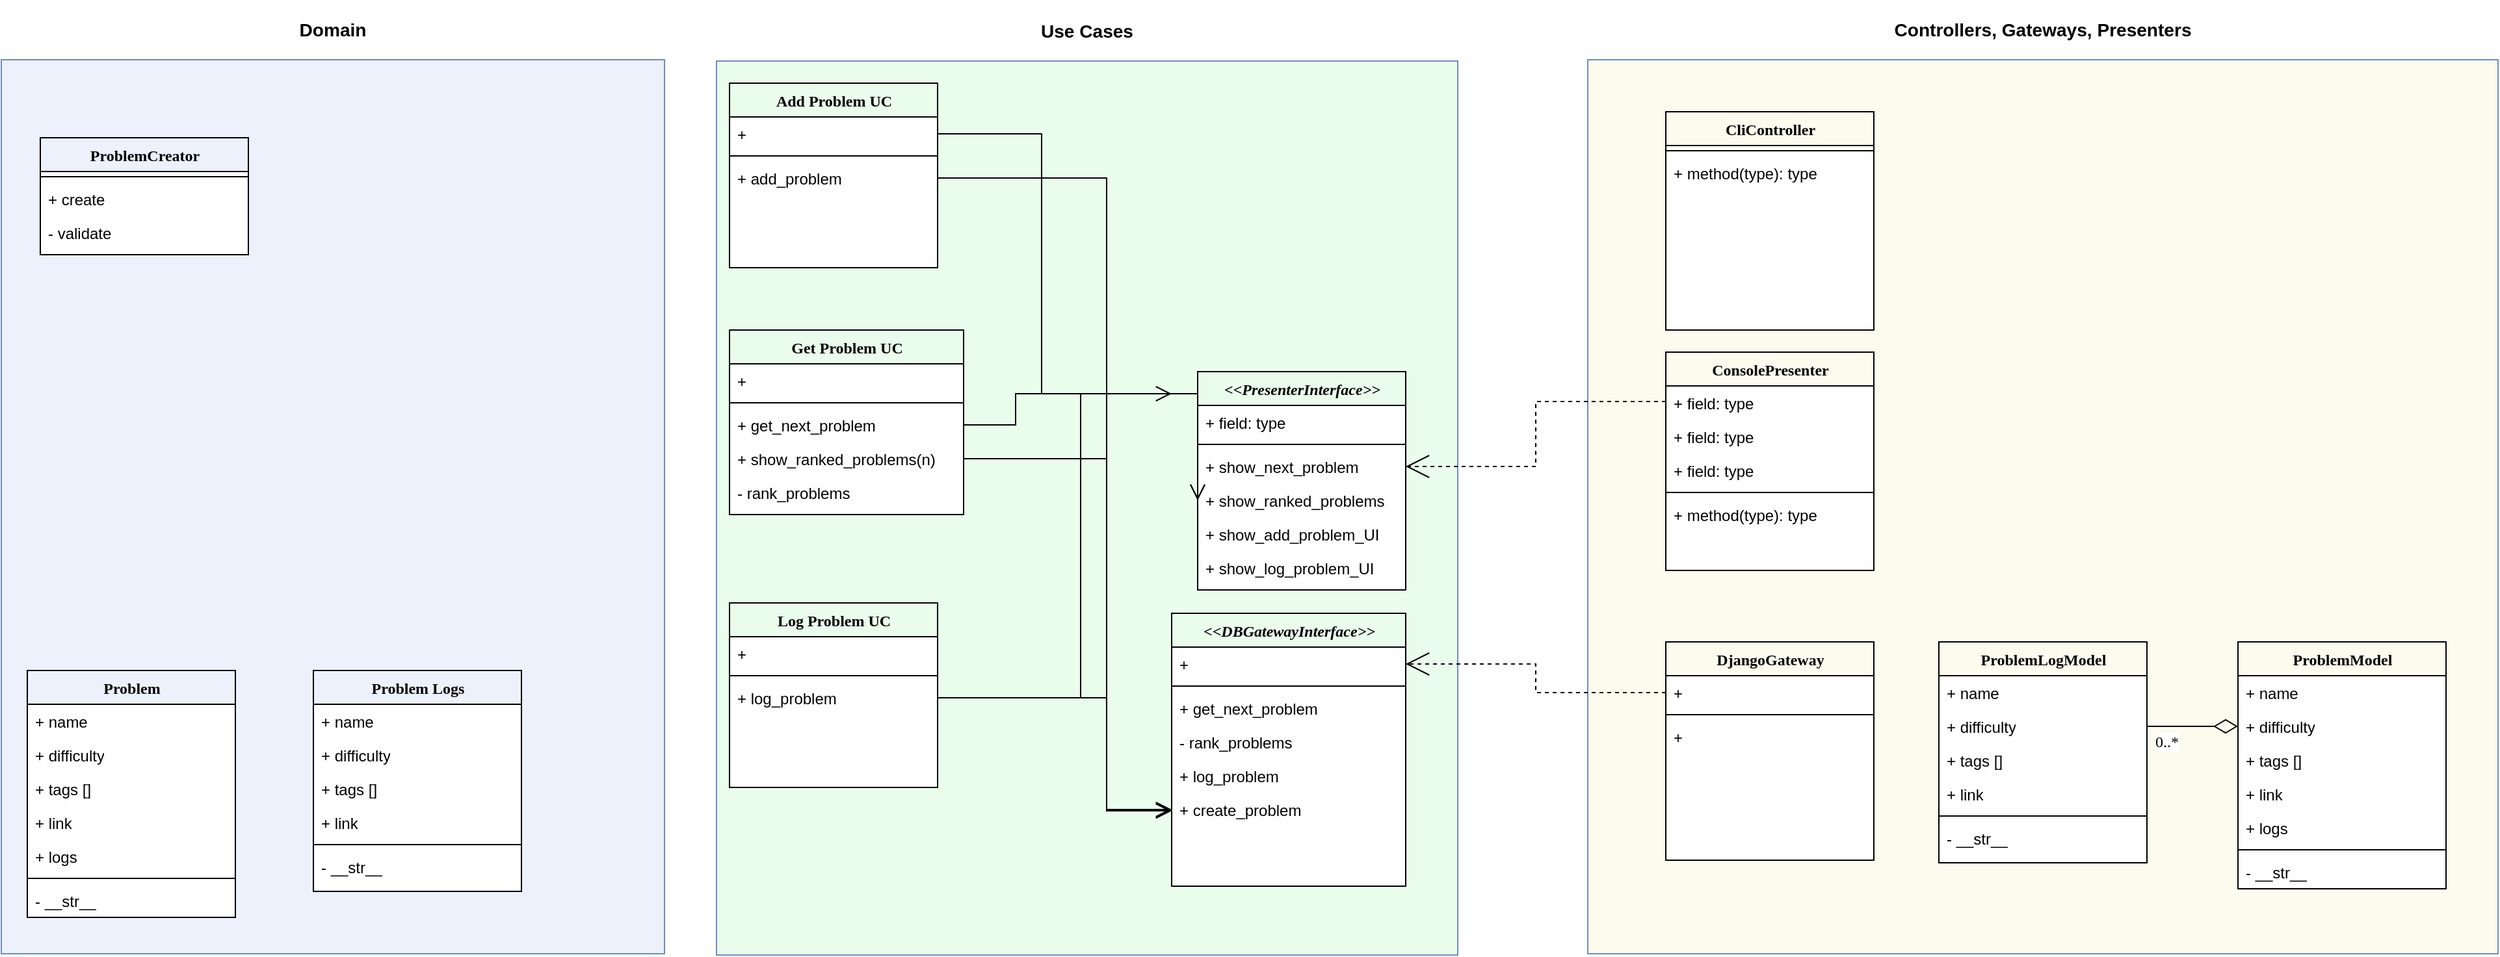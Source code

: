 <mxfile version="14.1.8" type="device"><diagram name="Page-1" id="6133507b-19e7-1e82-6fc7-422aa6c4b21f"><mxGraphModel dx="3162" dy="1176" grid="1" gridSize="10" guides="1" tooltips="1" connect="1" arrows="1" fold="1" page="1" pageScale="1" pageWidth="1100" pageHeight="850" background="#ffffff" math="0" shadow="0"><root><mxCell id="0"/><mxCell id="1" parent="0"/><mxCell id="aO1fJC1LXlytpb3senn0-112" value="&lt;h3&gt;Use Cases&lt;/h3&gt;" style="rounded=0;whiteSpace=wrap;html=1;strokeColor=#6c8ebf;align=center;labelPosition=center;verticalLabelPosition=top;verticalAlign=bottom;spacing=0;fillColor=#EAFCEC;" parent="1" vertex="1"><mxGeometry x="390" y="81" width="570" height="688" as="geometry"/></mxCell><mxCell id="aO1fJC1LXlytpb3senn0-108" value="&lt;h3&gt;Domain&lt;/h3&gt;" style="rounded=0;whiteSpace=wrap;html=1;strokeColor=#6c8ebf;fillColor=#EDF1FC;align=center;labelPosition=center;verticalLabelPosition=top;verticalAlign=bottom;spacing=0;" parent="1" vertex="1"><mxGeometry x="-160" y="80" width="510" height="688" as="geometry"/></mxCell><mxCell id="aO1fJC1LXlytpb3senn0-107" value="&lt;h3&gt;Controllers, Gateways, Presenters&lt;/h3&gt;" style="rounded=0;whiteSpace=wrap;html=1;strokeColor=#6c8ebf;align=center;labelPosition=center;verticalLabelPosition=top;verticalAlign=bottom;spacing=0;fillColor=#FCFBED;" parent="1" vertex="1"><mxGeometry x="1060" y="80" width="700" height="688" as="geometry"/></mxCell><mxCell id="aO1fJC1LXlytpb3senn0-5" value="Add Problem UC" style="swimlane;html=1;fontStyle=1;align=center;verticalAlign=top;childLayout=stackLayout;horizontal=1;startSize=26;horizontalStack=0;resizeParent=1;resizeLast=0;collapsible=1;marginBottom=0;swimlaneFillColor=#ffffff;rounded=0;shadow=0;comic=0;labelBackgroundColor=none;strokeWidth=1;fillColor=none;fontFamily=Verdana;fontSize=12" parent="1" vertex="1"><mxGeometry x="400" y="98" width="160" height="142" as="geometry"/></mxCell><mxCell id="aO1fJC1LXlytpb3senn0-7" value="+" style="text;html=1;strokeColor=none;fillColor=none;align=left;verticalAlign=top;spacingLeft=4;spacingRight=4;whiteSpace=wrap;overflow=hidden;rotatable=0;points=[[0,0.5],[1,0.5]];portConstraint=eastwest;" parent="aO1fJC1LXlytpb3senn0-5" vertex="1"><mxGeometry y="26" width="160" height="26" as="geometry"/></mxCell><mxCell id="aO1fJC1LXlytpb3senn0-8" value="" style="line;html=1;strokeWidth=1;fillColor=none;align=left;verticalAlign=middle;spacingTop=-1;spacingLeft=3;spacingRight=3;rotatable=0;labelPosition=right;points=[];portConstraint=eastwest;" parent="aO1fJC1LXlytpb3senn0-5" vertex="1"><mxGeometry y="52" width="160" height="8" as="geometry"/></mxCell><mxCell id="aO1fJC1LXlytpb3senn0-9" value="+ add_problem" style="text;html=1;strokeColor=none;fillColor=none;align=left;verticalAlign=top;spacingLeft=4;spacingRight=4;whiteSpace=wrap;overflow=hidden;rotatable=0;points=[[0,0.5],[1,0.5]];portConstraint=eastwest;" parent="aO1fJC1LXlytpb3senn0-5" vertex="1"><mxGeometry y="60" width="160" height="26" as="geometry"/></mxCell><mxCell id="aO1fJC1LXlytpb3senn0-11" value="Problem" style="swimlane;html=1;fontStyle=1;align=center;verticalAlign=top;childLayout=stackLayout;horizontal=1;startSize=26;horizontalStack=0;resizeParent=1;resizeLast=0;collapsible=1;marginBottom=0;swimlaneFillColor=#ffffff;rounded=0;shadow=0;comic=0;labelBackgroundColor=none;strokeWidth=1;fillColor=none;fontFamily=Verdana;fontSize=12" parent="1" vertex="1"><mxGeometry x="-140" y="550" width="160" height="190" as="geometry"/></mxCell><mxCell id="aO1fJC1LXlytpb3senn0-12" value="+ name" style="text;html=1;strokeColor=none;fillColor=none;align=left;verticalAlign=top;spacingLeft=4;spacingRight=4;whiteSpace=wrap;overflow=hidden;rotatable=0;points=[[0,0.5],[1,0.5]];portConstraint=eastwest;" parent="aO1fJC1LXlytpb3senn0-11" vertex="1"><mxGeometry y="26" width="160" height="26" as="geometry"/></mxCell><mxCell id="aO1fJC1LXlytpb3senn0-18" value="+ difficulty" style="text;html=1;strokeColor=none;fillColor=none;align=left;verticalAlign=top;spacingLeft=4;spacingRight=4;whiteSpace=wrap;overflow=hidden;rotatable=0;points=[[0,0.5],[1,0.5]];portConstraint=eastwest;" parent="aO1fJC1LXlytpb3senn0-11" vertex="1"><mxGeometry y="52" width="160" height="26" as="geometry"/></mxCell><mxCell id="aO1fJC1LXlytpb3senn0-17" value="+ tags []" style="text;html=1;strokeColor=none;fillColor=none;align=left;verticalAlign=top;spacingLeft=4;spacingRight=4;whiteSpace=wrap;overflow=hidden;rotatable=0;points=[[0,0.5],[1,0.5]];portConstraint=eastwest;" parent="aO1fJC1LXlytpb3senn0-11" vertex="1"><mxGeometry y="78" width="160" height="26" as="geometry"/></mxCell><mxCell id="aO1fJC1LXlytpb3senn0-13" value="+ link" style="text;html=1;strokeColor=none;fillColor=none;align=left;verticalAlign=top;spacingLeft=4;spacingRight=4;whiteSpace=wrap;overflow=hidden;rotatable=0;points=[[0,0.5],[1,0.5]];portConstraint=eastwest;" parent="aO1fJC1LXlytpb3senn0-11" vertex="1"><mxGeometry y="104" width="160" height="26" as="geometry"/></mxCell><mxCell id="aO1fJC1LXlytpb3senn0-26" value="+ logs" style="text;html=1;strokeColor=none;fillColor=none;align=left;verticalAlign=top;spacingLeft=4;spacingRight=4;whiteSpace=wrap;overflow=hidden;rotatable=0;points=[[0,0.5],[1,0.5]];portConstraint=eastwest;" parent="aO1fJC1LXlytpb3senn0-11" vertex="1"><mxGeometry y="130" width="160" height="26" as="geometry"/></mxCell><mxCell id="aO1fJC1LXlytpb3senn0-14" value="" style="line;html=1;strokeWidth=1;fillColor=none;align=left;verticalAlign=middle;spacingTop=-1;spacingLeft=3;spacingRight=3;rotatable=0;labelPosition=right;points=[];portConstraint=eastwest;" parent="aO1fJC1LXlytpb3senn0-11" vertex="1"><mxGeometry y="156" width="160" height="8" as="geometry"/></mxCell><mxCell id="aO1fJC1LXlytpb3senn0-15" value="- __str__" style="text;html=1;strokeColor=none;fillColor=none;align=left;verticalAlign=top;spacingLeft=4;spacingRight=4;whiteSpace=wrap;overflow=hidden;rotatable=0;points=[[0,0.5],[1,0.5]];portConstraint=eastwest;" parent="aO1fJC1LXlytpb3senn0-11" vertex="1"><mxGeometry y="164" width="160" height="26" as="geometry"/></mxCell><mxCell id="aO1fJC1LXlytpb3senn0-19" value="Problem Logs" style="swimlane;html=1;fontStyle=1;align=center;verticalAlign=top;childLayout=stackLayout;horizontal=1;startSize=26;horizontalStack=0;resizeParent=1;resizeLast=0;collapsible=1;marginBottom=0;swimlaneFillColor=#ffffff;rounded=0;shadow=0;comic=0;labelBackgroundColor=none;strokeWidth=1;fillColor=none;fontFamily=Verdana;fontSize=12" parent="1" vertex="1"><mxGeometry x="80" y="550" width="160" height="170" as="geometry"/></mxCell><mxCell id="aO1fJC1LXlytpb3senn0-20" value="+ name" style="text;html=1;strokeColor=none;fillColor=none;align=left;verticalAlign=top;spacingLeft=4;spacingRight=4;whiteSpace=wrap;overflow=hidden;rotatable=0;points=[[0,0.5],[1,0.5]];portConstraint=eastwest;" parent="aO1fJC1LXlytpb3senn0-19" vertex="1"><mxGeometry y="26" width="160" height="26" as="geometry"/></mxCell><mxCell id="aO1fJC1LXlytpb3senn0-21" value="+ difficulty" style="text;html=1;strokeColor=none;fillColor=none;align=left;verticalAlign=top;spacingLeft=4;spacingRight=4;whiteSpace=wrap;overflow=hidden;rotatable=0;points=[[0,0.5],[1,0.5]];portConstraint=eastwest;" parent="aO1fJC1LXlytpb3senn0-19" vertex="1"><mxGeometry y="52" width="160" height="26" as="geometry"/></mxCell><mxCell id="aO1fJC1LXlytpb3senn0-22" value="+ tags []" style="text;html=1;strokeColor=none;fillColor=none;align=left;verticalAlign=top;spacingLeft=4;spacingRight=4;whiteSpace=wrap;overflow=hidden;rotatable=0;points=[[0,0.5],[1,0.5]];portConstraint=eastwest;" parent="aO1fJC1LXlytpb3senn0-19" vertex="1"><mxGeometry y="78" width="160" height="26" as="geometry"/></mxCell><mxCell id="aO1fJC1LXlytpb3senn0-23" value="+ link" style="text;html=1;strokeColor=none;fillColor=none;align=left;verticalAlign=top;spacingLeft=4;spacingRight=4;whiteSpace=wrap;overflow=hidden;rotatable=0;points=[[0,0.5],[1,0.5]];portConstraint=eastwest;" parent="aO1fJC1LXlytpb3senn0-19" vertex="1"><mxGeometry y="104" width="160" height="26" as="geometry"/></mxCell><mxCell id="aO1fJC1LXlytpb3senn0-24" value="" style="line;html=1;strokeWidth=1;fillColor=none;align=left;verticalAlign=middle;spacingTop=-1;spacingLeft=3;spacingRight=3;rotatable=0;labelPosition=right;points=[];portConstraint=eastwest;" parent="aO1fJC1LXlytpb3senn0-19" vertex="1"><mxGeometry y="130" width="160" height="8" as="geometry"/></mxCell><mxCell id="aO1fJC1LXlytpb3senn0-25" value="- __str__" style="text;html=1;strokeColor=none;fillColor=none;align=left;verticalAlign=top;spacingLeft=4;spacingRight=4;whiteSpace=wrap;overflow=hidden;rotatable=0;points=[[0,0.5],[1,0.5]];portConstraint=eastwest;" parent="aO1fJC1LXlytpb3senn0-19" vertex="1"><mxGeometry y="138" width="160" height="26" as="geometry"/></mxCell><mxCell id="aO1fJC1LXlytpb3senn0-29" value="Log Problem UC" style="swimlane;html=1;fontStyle=1;align=center;verticalAlign=top;childLayout=stackLayout;horizontal=1;startSize=26;horizontalStack=0;resizeParent=1;resizeLast=0;collapsible=1;marginBottom=0;swimlaneFillColor=#ffffff;rounded=0;shadow=0;comic=0;labelBackgroundColor=none;strokeWidth=1;fillColor=none;fontFamily=Verdana;fontSize=12" parent="1" vertex="1"><mxGeometry x="400" y="498" width="160" height="142" as="geometry"/></mxCell><mxCell id="aO1fJC1LXlytpb3senn0-30" value="+" style="text;html=1;strokeColor=none;fillColor=none;align=left;verticalAlign=top;spacingLeft=4;spacingRight=4;whiteSpace=wrap;overflow=hidden;rotatable=0;points=[[0,0.5],[1,0.5]];portConstraint=eastwest;" parent="aO1fJC1LXlytpb3senn0-29" vertex="1"><mxGeometry y="26" width="160" height="26" as="geometry"/></mxCell><mxCell id="aO1fJC1LXlytpb3senn0-32" value="" style="line;html=1;strokeWidth=1;fillColor=none;align=left;verticalAlign=middle;spacingTop=-1;spacingLeft=3;spacingRight=3;rotatable=0;labelPosition=right;points=[];portConstraint=eastwest;" parent="aO1fJC1LXlytpb3senn0-29" vertex="1"><mxGeometry y="52" width="160" height="8" as="geometry"/></mxCell><mxCell id="aO1fJC1LXlytpb3senn0-33" value="+ log_problem" style="text;html=1;strokeColor=none;fillColor=none;align=left;verticalAlign=top;spacingLeft=4;spacingRight=4;whiteSpace=wrap;overflow=hidden;rotatable=0;points=[[0,0.5],[1,0.5]];portConstraint=eastwest;" parent="aO1fJC1LXlytpb3senn0-29" vertex="1"><mxGeometry y="60" width="160" height="26" as="geometry"/></mxCell><mxCell id="aO1fJC1LXlytpb3senn0-35" style="edgeStyle=orthogonalEdgeStyle;rounded=0;html=1;dashed=1;labelBackgroundColor=none;startArrow=none;startFill=0;startSize=8;endArrow=open;endFill=0;endSize=16;fontFamily=Verdana;fontSize=12;entryX=1;entryY=0.5;entryDx=0;entryDy=0;" parent="1" source="aO1fJC1LXlytpb3senn0-36" edge="1" target="aO1fJC1LXlytpb3senn0-64"><mxGeometry relative="1" as="geometry"><Array as="points"><mxPoint x="1020" y="343"/><mxPoint x="1020" y="393"/></Array><mxPoint x="900" y="303" as="targetPoint"/></mxGeometry></mxCell><mxCell id="aO1fJC1LXlytpb3senn0-36" value="ConsolePresenter" style="swimlane;html=1;fontStyle=1;align=center;verticalAlign=top;childLayout=stackLayout;horizontal=1;startSize=26;horizontalStack=0;resizeParent=1;resizeLast=0;collapsible=1;marginBottom=0;swimlaneFillColor=#ffffff;rounded=0;shadow=0;comic=0;labelBackgroundColor=none;strokeWidth=1;fillColor=none;fontFamily=Verdana;fontSize=12" parent="1" vertex="1"><mxGeometry x="1120" y="305" width="160" height="168" as="geometry"/></mxCell><mxCell id="aO1fJC1LXlytpb3senn0-37" value="+ field: type" style="text;html=1;strokeColor=none;fillColor=none;align=left;verticalAlign=top;spacingLeft=4;spacingRight=4;whiteSpace=wrap;overflow=hidden;rotatable=0;points=[[0,0.5],[1,0.5]];portConstraint=eastwest;" parent="aO1fJC1LXlytpb3senn0-36" vertex="1"><mxGeometry y="26" width="160" height="26" as="geometry"/></mxCell><mxCell id="aO1fJC1LXlytpb3senn0-38" value="+ field: type" style="text;html=1;strokeColor=none;fillColor=none;align=left;verticalAlign=top;spacingLeft=4;spacingRight=4;whiteSpace=wrap;overflow=hidden;rotatable=0;points=[[0,0.5],[1,0.5]];portConstraint=eastwest;" parent="aO1fJC1LXlytpb3senn0-36" vertex="1"><mxGeometry y="52" width="160" height="26" as="geometry"/></mxCell><mxCell id="aO1fJC1LXlytpb3senn0-39" value="+ field: type" style="text;html=1;strokeColor=none;fillColor=none;align=left;verticalAlign=top;spacingLeft=4;spacingRight=4;whiteSpace=wrap;overflow=hidden;rotatable=0;points=[[0,0.5],[1,0.5]];portConstraint=eastwest;" parent="aO1fJC1LXlytpb3senn0-36" vertex="1"><mxGeometry y="78" width="160" height="26" as="geometry"/></mxCell><mxCell id="aO1fJC1LXlytpb3senn0-40" value="" style="line;html=1;strokeWidth=1;fillColor=none;align=left;verticalAlign=middle;spacingTop=-1;spacingLeft=3;spacingRight=3;rotatable=0;labelPosition=right;points=[];portConstraint=eastwest;" parent="aO1fJC1LXlytpb3senn0-36" vertex="1"><mxGeometry y="104" width="160" height="8" as="geometry"/></mxCell><mxCell id="aO1fJC1LXlytpb3senn0-41" value="+ method(type): type" style="text;html=1;strokeColor=none;fillColor=none;align=left;verticalAlign=top;spacingLeft=4;spacingRight=4;whiteSpace=wrap;overflow=hidden;rotatable=0;points=[[0,0.5],[1,0.5]];portConstraint=eastwest;" parent="aO1fJC1LXlytpb3senn0-36" vertex="1"><mxGeometry y="112" width="160" height="26" as="geometry"/></mxCell><mxCell id="aO1fJC1LXlytpb3senn0-52" value="DjangoGateway" style="swimlane;html=1;fontStyle=1;align=center;verticalAlign=top;childLayout=stackLayout;horizontal=1;startSize=26;horizontalStack=0;resizeParent=1;resizeLast=0;collapsible=1;marginBottom=0;swimlaneFillColor=#ffffff;rounded=0;shadow=0;comic=0;labelBackgroundColor=none;strokeWidth=1;fillColor=none;fontFamily=Verdana;fontSize=12" parent="1" vertex="1"><mxGeometry x="1120" y="528" width="160" height="168" as="geometry"/></mxCell><mxCell id="aO1fJC1LXlytpb3senn0-53" value="+" style="text;html=1;strokeColor=none;fillColor=none;align=left;verticalAlign=top;spacingLeft=4;spacingRight=4;whiteSpace=wrap;overflow=hidden;rotatable=0;points=[[0,0.5],[1,0.5]];portConstraint=eastwest;" parent="aO1fJC1LXlytpb3senn0-52" vertex="1"><mxGeometry y="26" width="160" height="26" as="geometry"/></mxCell><mxCell id="aO1fJC1LXlytpb3senn0-56" value="" style="line;html=1;strokeWidth=1;fillColor=none;align=left;verticalAlign=middle;spacingTop=-1;spacingLeft=3;spacingRight=3;rotatable=0;labelPosition=right;points=[];portConstraint=eastwest;" parent="aO1fJC1LXlytpb3senn0-52" vertex="1"><mxGeometry y="52" width="160" height="8" as="geometry"/></mxCell><mxCell id="aO1fJC1LXlytpb3senn0-57" value="+" style="text;html=1;strokeColor=none;fillColor=none;align=left;verticalAlign=top;spacingLeft=4;spacingRight=4;whiteSpace=wrap;overflow=hidden;rotatable=0;points=[[0,0.5],[1,0.5]];portConstraint=eastwest;" parent="aO1fJC1LXlytpb3senn0-52" vertex="1"><mxGeometry y="60" width="160" height="26" as="geometry"/></mxCell><mxCell id="aO1fJC1LXlytpb3senn0-58" style="edgeStyle=orthogonalEdgeStyle;rounded=0;html=1;dashed=1;labelBackgroundColor=none;startArrow=none;startFill=0;startSize=8;endArrow=open;endFill=0;endSize=16;fontFamily=Verdana;fontSize=12;entryX=1;entryY=0.5;entryDx=0;entryDy=0;exitX=0;exitY=0.5;exitDx=0;exitDy=0;" parent="1" source="aO1fJC1LXlytpb3senn0-53" target="aO1fJC1LXlytpb3senn0-66" edge="1"><mxGeometry relative="1" as="geometry"><Array as="points"><mxPoint x="1020" y="567"/><mxPoint x="1020" y="545"/></Array><mxPoint x="1070" y="518" as="sourcePoint"/><mxPoint x="910" y="630" as="targetPoint"/></mxGeometry></mxCell><mxCell id="aO1fJC1LXlytpb3senn0-59" value="&lt;i&gt;&amp;lt;&amp;lt;PresenterInterface&amp;gt;&amp;gt;&lt;/i&gt;" style="swimlane;html=1;fontStyle=1;align=center;verticalAlign=top;childLayout=stackLayout;horizontal=1;startSize=26;horizontalStack=0;resizeParent=1;resizeLast=0;collapsible=1;marginBottom=0;swimlaneFillColor=#ffffff;rounded=0;shadow=0;comic=0;labelBackgroundColor=none;strokeWidth=1;fillColor=none;fontFamily=Verdana;fontSize=12" parent="1" vertex="1"><mxGeometry x="760" y="320" width="160" height="168" as="geometry"/></mxCell><mxCell id="aO1fJC1LXlytpb3senn0-60" value="+ field: type" style="text;html=1;strokeColor=none;fillColor=none;align=left;verticalAlign=top;spacingLeft=4;spacingRight=4;whiteSpace=wrap;overflow=hidden;rotatable=0;points=[[0,0.5],[1,0.5]];portConstraint=eastwest;" parent="aO1fJC1LXlytpb3senn0-59" vertex="1"><mxGeometry y="26" width="160" height="26" as="geometry"/></mxCell><mxCell id="aO1fJC1LXlytpb3senn0-63" value="" style="line;html=1;strokeWidth=1;fillColor=none;align=left;verticalAlign=middle;spacingTop=-1;spacingLeft=3;spacingRight=3;rotatable=0;labelPosition=right;points=[];portConstraint=eastwest;" parent="aO1fJC1LXlytpb3senn0-59" vertex="1"><mxGeometry y="52" width="160" height="8" as="geometry"/></mxCell><mxCell id="aO1fJC1LXlytpb3senn0-64" value="+ show_next_problem" style="text;html=1;strokeColor=none;fillColor=none;align=left;verticalAlign=top;spacingLeft=4;spacingRight=4;whiteSpace=wrap;overflow=hidden;rotatable=0;points=[[0,0.5],[1,0.5]];portConstraint=eastwest;" parent="aO1fJC1LXlytpb3senn0-59" vertex="1"><mxGeometry y="60" width="160" height="26" as="geometry"/></mxCell><mxCell id="aO1fJC1LXlytpb3senn0-95" value="+ show_ranked_problems" style="text;html=1;strokeColor=none;fillColor=none;align=left;verticalAlign=top;spacingLeft=4;spacingRight=4;whiteSpace=wrap;overflow=hidden;rotatable=0;points=[[0,0.5],[1,0.5]];portConstraint=eastwest;" parent="aO1fJC1LXlytpb3senn0-59" vertex="1"><mxGeometry y="86" width="160" height="26" as="geometry"/></mxCell><mxCell id="aO1fJC1LXlytpb3senn0-96" value="+ show_add_problem_UI" style="text;html=1;strokeColor=none;fillColor=none;align=left;verticalAlign=top;spacingLeft=4;spacingRight=4;whiteSpace=wrap;overflow=hidden;rotatable=0;points=[[0,0.5],[1,0.5]];portConstraint=eastwest;" parent="aO1fJC1LXlytpb3senn0-59" vertex="1"><mxGeometry y="112" width="160" height="26" as="geometry"/></mxCell><mxCell id="aO1fJC1LXlytpb3senn0-97" value="+ show_log_problem_UI" style="text;html=1;strokeColor=none;fillColor=none;align=left;verticalAlign=top;spacingLeft=4;spacingRight=4;whiteSpace=wrap;overflow=hidden;rotatable=0;points=[[0,0.5],[1,0.5]];portConstraint=eastwest;" parent="aO1fJC1LXlytpb3senn0-59" vertex="1"><mxGeometry y="138" width="160" height="26" as="geometry"/></mxCell><mxCell id="aO1fJC1LXlytpb3senn0-65" value="&lt;i&gt;&amp;lt;&amp;lt;DBGatewayInterface&amp;gt;&amp;gt;&lt;/i&gt;" style="swimlane;html=1;fontStyle=1;align=center;verticalAlign=top;childLayout=stackLayout;horizontal=1;startSize=26;horizontalStack=0;resizeParent=1;resizeLast=0;collapsible=1;marginBottom=0;swimlaneFillColor=#ffffff;rounded=0;shadow=0;comic=0;labelBackgroundColor=none;strokeWidth=1;fillColor=none;fontFamily=Verdana;fontSize=12" parent="1" vertex="1"><mxGeometry x="740" y="506" width="180" height="210" as="geometry"/></mxCell><mxCell id="aO1fJC1LXlytpb3senn0-66" value="+" style="text;html=1;strokeColor=none;fillColor=none;align=left;verticalAlign=top;spacingLeft=4;spacingRight=4;whiteSpace=wrap;overflow=hidden;rotatable=0;points=[[0,0.5],[1,0.5]];portConstraint=eastwest;" parent="aO1fJC1LXlytpb3senn0-65" vertex="1"><mxGeometry y="26" width="180" height="26" as="geometry"/></mxCell><mxCell id="aO1fJC1LXlytpb3senn0-67" value="" style="line;html=1;strokeWidth=1;fillColor=none;align=left;verticalAlign=middle;spacingTop=-1;spacingLeft=3;spacingRight=3;rotatable=0;labelPosition=right;points=[];portConstraint=eastwest;" parent="aO1fJC1LXlytpb3senn0-65" vertex="1"><mxGeometry y="52" width="180" height="8" as="geometry"/></mxCell><mxCell id="aO1fJC1LXlytpb3senn0-68" value="+ get_next_problem" style="text;html=1;strokeColor=none;fillColor=none;align=left;verticalAlign=top;spacingLeft=4;spacingRight=4;whiteSpace=wrap;overflow=hidden;rotatable=0;points=[[0,0.5],[1,0.5]];portConstraint=eastwest;" parent="aO1fJC1LXlytpb3senn0-65" vertex="1"><mxGeometry y="60" width="180" height="26" as="geometry"/></mxCell><mxCell id="aO1fJC1LXlytpb3senn0-71" value="- rank_problems" style="text;html=1;strokeColor=none;fillColor=none;align=left;verticalAlign=top;spacingLeft=4;spacingRight=4;whiteSpace=wrap;overflow=hidden;rotatable=0;points=[[0,0.5],[1,0.5]];portConstraint=eastwest;" parent="aO1fJC1LXlytpb3senn0-65" vertex="1"><mxGeometry y="86" width="180" height="26" as="geometry"/></mxCell><mxCell id="aO1fJC1LXlytpb3senn0-69" value="+ log_problem" style="text;html=1;strokeColor=none;fillColor=none;align=left;verticalAlign=top;spacingLeft=4;spacingRight=4;whiteSpace=wrap;overflow=hidden;rotatable=0;points=[[0,0.5],[1,0.5]];portConstraint=eastwest;" parent="aO1fJC1LXlytpb3senn0-65" vertex="1"><mxGeometry y="112" width="180" height="26" as="geometry"/></mxCell><mxCell id="aO1fJC1LXlytpb3senn0-70" value="+ create_problem" style="text;html=1;strokeColor=none;fillColor=none;align=left;verticalAlign=top;spacingLeft=4;spacingRight=4;whiteSpace=wrap;overflow=hidden;rotatable=0;points=[[0,0.5],[1,0.5]];portConstraint=eastwest;" parent="aO1fJC1LXlytpb3senn0-65" vertex="1"><mxGeometry y="138" width="180" height="26" as="geometry"/></mxCell><mxCell id="aO1fJC1LXlytpb3senn0-72" value="Get Problem UC" style="swimlane;html=1;fontStyle=1;align=center;verticalAlign=top;childLayout=stackLayout;horizontal=1;startSize=26;horizontalStack=0;resizeParent=1;resizeLast=0;collapsible=1;marginBottom=0;swimlaneFillColor=#ffffff;rounded=0;shadow=0;comic=0;labelBackgroundColor=none;strokeWidth=1;fillColor=none;fontFamily=Verdana;fontSize=12" parent="1" vertex="1"><mxGeometry x="400" y="288" width="180" height="142" as="geometry"/></mxCell><mxCell id="aO1fJC1LXlytpb3senn0-73" value="+" style="text;html=1;strokeColor=none;fillColor=none;align=left;verticalAlign=top;spacingLeft=4;spacingRight=4;whiteSpace=wrap;overflow=hidden;rotatable=0;points=[[0,0.5],[1,0.5]];portConstraint=eastwest;" parent="aO1fJC1LXlytpb3senn0-72" vertex="1"><mxGeometry y="26" width="180" height="26" as="geometry"/></mxCell><mxCell id="aO1fJC1LXlytpb3senn0-74" value="" style="line;html=1;strokeWidth=1;fillColor=none;align=left;verticalAlign=middle;spacingTop=-1;spacingLeft=3;spacingRight=3;rotatable=0;labelPosition=right;points=[];portConstraint=eastwest;" parent="aO1fJC1LXlytpb3senn0-72" vertex="1"><mxGeometry y="52" width="180" height="8" as="geometry"/></mxCell><mxCell id="aO1fJC1LXlytpb3senn0-75" value="+ get_next_problem" style="text;html=1;strokeColor=none;fillColor=none;align=left;verticalAlign=top;spacingLeft=4;spacingRight=4;whiteSpace=wrap;overflow=hidden;rotatable=0;points=[[0,0.5],[1,0.5]];portConstraint=eastwest;" parent="aO1fJC1LXlytpb3senn0-72" vertex="1"><mxGeometry y="60" width="180" height="26" as="geometry"/></mxCell><mxCell id="aO1fJC1LXlytpb3senn0-94" value="+ show_ranked_problems(n)" style="text;html=1;strokeColor=none;fillColor=none;align=left;verticalAlign=top;spacingLeft=4;spacingRight=4;whiteSpace=wrap;overflow=hidden;rotatable=0;points=[[0,0.5],[1,0.5]];portConstraint=eastwest;" parent="aO1fJC1LXlytpb3senn0-72" vertex="1"><mxGeometry y="86" width="180" height="26" as="geometry"/></mxCell><mxCell id="aO1fJC1LXlytpb3senn0-76" value="- rank_problems" style="text;html=1;strokeColor=none;fillColor=none;align=left;verticalAlign=top;spacingLeft=4;spacingRight=4;whiteSpace=wrap;overflow=hidden;rotatable=0;points=[[0,0.5],[1,0.5]];portConstraint=eastwest;" parent="aO1fJC1LXlytpb3senn0-72" vertex="1"><mxGeometry y="112" width="180" height="26" as="geometry"/></mxCell><mxCell id="aO1fJC1LXlytpb3senn0-77" value="ProblemModel" style="swimlane;html=1;fontStyle=1;align=center;verticalAlign=top;childLayout=stackLayout;horizontal=1;startSize=26;horizontalStack=0;resizeParent=1;resizeLast=0;collapsible=1;marginBottom=0;swimlaneFillColor=#ffffff;rounded=0;shadow=0;comic=0;labelBackgroundColor=none;strokeWidth=1;fillColor=none;fontFamily=Verdana;fontSize=12" parent="1" vertex="1"><mxGeometry x="1560" y="528" width="160" height="190" as="geometry"/></mxCell><mxCell id="aO1fJC1LXlytpb3senn0-78" value="+ name" style="text;html=1;strokeColor=none;fillColor=none;align=left;verticalAlign=top;spacingLeft=4;spacingRight=4;whiteSpace=wrap;overflow=hidden;rotatable=0;points=[[0,0.5],[1,0.5]];portConstraint=eastwest;" parent="aO1fJC1LXlytpb3senn0-77" vertex="1"><mxGeometry y="26" width="160" height="26" as="geometry"/></mxCell><mxCell id="aO1fJC1LXlytpb3senn0-79" value="+ difficulty" style="text;html=1;strokeColor=none;fillColor=none;align=left;verticalAlign=top;spacingLeft=4;spacingRight=4;whiteSpace=wrap;overflow=hidden;rotatable=0;points=[[0,0.5],[1,0.5]];portConstraint=eastwest;" parent="aO1fJC1LXlytpb3senn0-77" vertex="1"><mxGeometry y="52" width="160" height="26" as="geometry"/></mxCell><mxCell id="aO1fJC1LXlytpb3senn0-80" value="+ tags []" style="text;html=1;strokeColor=none;fillColor=none;align=left;verticalAlign=top;spacingLeft=4;spacingRight=4;whiteSpace=wrap;overflow=hidden;rotatable=0;points=[[0,0.5],[1,0.5]];portConstraint=eastwest;" parent="aO1fJC1LXlytpb3senn0-77" vertex="1"><mxGeometry y="78" width="160" height="26" as="geometry"/></mxCell><mxCell id="aO1fJC1LXlytpb3senn0-81" value="+ link" style="text;html=1;strokeColor=none;fillColor=none;align=left;verticalAlign=top;spacingLeft=4;spacingRight=4;whiteSpace=wrap;overflow=hidden;rotatable=0;points=[[0,0.5],[1,0.5]];portConstraint=eastwest;" parent="aO1fJC1LXlytpb3senn0-77" vertex="1"><mxGeometry y="104" width="160" height="26" as="geometry"/></mxCell><mxCell id="aO1fJC1LXlytpb3senn0-82" value="+ logs" style="text;html=1;strokeColor=none;fillColor=none;align=left;verticalAlign=top;spacingLeft=4;spacingRight=4;whiteSpace=wrap;overflow=hidden;rotatable=0;points=[[0,0.5],[1,0.5]];portConstraint=eastwest;" parent="aO1fJC1LXlytpb3senn0-77" vertex="1"><mxGeometry y="130" width="160" height="26" as="geometry"/></mxCell><mxCell id="aO1fJC1LXlytpb3senn0-83" value="" style="line;html=1;strokeWidth=1;fillColor=none;align=left;verticalAlign=middle;spacingTop=-1;spacingLeft=3;spacingRight=3;rotatable=0;labelPosition=right;points=[];portConstraint=eastwest;" parent="aO1fJC1LXlytpb3senn0-77" vertex="1"><mxGeometry y="156" width="160" height="8" as="geometry"/></mxCell><mxCell id="aO1fJC1LXlytpb3senn0-84" value="- __str__" style="text;html=1;strokeColor=none;fillColor=none;align=left;verticalAlign=top;spacingLeft=4;spacingRight=4;whiteSpace=wrap;overflow=hidden;rotatable=0;points=[[0,0.5],[1,0.5]];portConstraint=eastwest;" parent="aO1fJC1LXlytpb3senn0-77" vertex="1"><mxGeometry y="164" width="160" height="26" as="geometry"/></mxCell><mxCell id="aO1fJC1LXlytpb3senn0-85" value="ProblemLogModel" style="swimlane;html=1;fontStyle=1;align=center;verticalAlign=top;childLayout=stackLayout;horizontal=1;startSize=26;horizontalStack=0;resizeParent=1;resizeLast=0;collapsible=1;marginBottom=0;swimlaneFillColor=#ffffff;rounded=0;shadow=0;comic=0;labelBackgroundColor=none;strokeWidth=1;fillColor=none;fontFamily=Verdana;fontSize=12" parent="1" vertex="1"><mxGeometry x="1330" y="528" width="160" height="170" as="geometry"/></mxCell><mxCell id="aO1fJC1LXlytpb3senn0-86" value="+ name" style="text;html=1;strokeColor=none;fillColor=none;align=left;verticalAlign=top;spacingLeft=4;spacingRight=4;whiteSpace=wrap;overflow=hidden;rotatable=0;points=[[0,0.5],[1,0.5]];portConstraint=eastwest;" parent="aO1fJC1LXlytpb3senn0-85" vertex="1"><mxGeometry y="26" width="160" height="26" as="geometry"/></mxCell><mxCell id="aO1fJC1LXlytpb3senn0-87" value="+ difficulty" style="text;html=1;strokeColor=none;fillColor=none;align=left;verticalAlign=top;spacingLeft=4;spacingRight=4;whiteSpace=wrap;overflow=hidden;rotatable=0;points=[[0,0.5],[1,0.5]];portConstraint=eastwest;" parent="aO1fJC1LXlytpb3senn0-85" vertex="1"><mxGeometry y="52" width="160" height="26" as="geometry"/></mxCell><mxCell id="aO1fJC1LXlytpb3senn0-88" value="+ tags []" style="text;html=1;strokeColor=none;fillColor=none;align=left;verticalAlign=top;spacingLeft=4;spacingRight=4;whiteSpace=wrap;overflow=hidden;rotatable=0;points=[[0,0.5],[1,0.5]];portConstraint=eastwest;" parent="aO1fJC1LXlytpb3senn0-85" vertex="1"><mxGeometry y="78" width="160" height="26" as="geometry"/></mxCell><mxCell id="aO1fJC1LXlytpb3senn0-89" value="+ link" style="text;html=1;strokeColor=none;fillColor=none;align=left;verticalAlign=top;spacingLeft=4;spacingRight=4;whiteSpace=wrap;overflow=hidden;rotatable=0;points=[[0,0.5],[1,0.5]];portConstraint=eastwest;" parent="aO1fJC1LXlytpb3senn0-85" vertex="1"><mxGeometry y="104" width="160" height="26" as="geometry"/></mxCell><mxCell id="aO1fJC1LXlytpb3senn0-90" value="" style="line;html=1;strokeWidth=1;fillColor=none;align=left;verticalAlign=middle;spacingTop=-1;spacingLeft=3;spacingRight=3;rotatable=0;labelPosition=right;points=[];portConstraint=eastwest;" parent="aO1fJC1LXlytpb3senn0-85" vertex="1"><mxGeometry y="130" width="160" height="8" as="geometry"/></mxCell><mxCell id="aO1fJC1LXlytpb3senn0-91" value="- __str__" style="text;html=1;strokeColor=none;fillColor=none;align=left;verticalAlign=top;spacingLeft=4;spacingRight=4;whiteSpace=wrap;overflow=hidden;rotatable=0;points=[[0,0.5],[1,0.5]];portConstraint=eastwest;" parent="aO1fJC1LXlytpb3senn0-85" vertex="1"><mxGeometry y="138" width="160" height="26" as="geometry"/></mxCell><mxCell id="aO1fJC1LXlytpb3senn0-92" style="edgeStyle=orthogonalEdgeStyle;rounded=0;html=1;labelBackgroundColor=none;startArrow=none;startFill=0;startSize=8;endArrow=diamondThin;endFill=0;endSize=16;fontFamily=Verdana;fontSize=12;exitX=1;exitY=0.5;exitDx=0;exitDy=0;" parent="1" source="aO1fJC1LXlytpb3senn0-87" target="aO1fJC1LXlytpb3senn0-79" edge="1"><mxGeometry relative="1" as="geometry"><mxPoint x="1515" y="587" as="sourcePoint"/><mxPoint x="1515" y="452" as="targetPoint"/><Array as="points"/></mxGeometry></mxCell><mxCell id="aO1fJC1LXlytpb3senn0-93" value="0..*" style="text;html=1;resizable=0;points=[];align=center;verticalAlign=middle;labelBackgroundColor=#ffffff;fontSize=12;fontFamily=Verdana" parent="aO1fJC1LXlytpb3senn0-92" vertex="1" connectable="0"><mxGeometry x="-0.847" y="-1" relative="1" as="geometry"><mxPoint x="8.99" y="10.57" as="offset"/></mxGeometry></mxCell><mxCell id="aO1fJC1LXlytpb3senn0-99" style="edgeStyle=orthogonalEdgeStyle;rounded=0;html=1;labelBackgroundColor=none;startArrow=none;startFill=0;startSize=10;endArrow=open;endFill=0;endSize=10;fontFamily=Verdana;fontSize=12;exitX=1;exitY=0.5;exitDx=0;exitDy=0;" parent="1" source="aO1fJC1LXlytpb3senn0-75" edge="1"><mxGeometry relative="1" as="geometry"><mxPoint x="180" y="402" as="sourcePoint"/><mxPoint x="740" y="337" as="targetPoint"/><Array as="points"><mxPoint x="620" y="361"/><mxPoint x="620" y="337"/></Array></mxGeometry></mxCell><mxCell id="aO1fJC1LXlytpb3senn0-101" style="edgeStyle=orthogonalEdgeStyle;rounded=0;html=1;labelBackgroundColor=none;startArrow=none;startFill=0;startSize=10;endArrow=open;endFill=0;endSize=10;fontFamily=Verdana;fontSize=12;exitX=1;exitY=0.5;exitDx=0;exitDy=0;entryX=0;entryY=0.5;entryDx=0;entryDy=0;" parent="1" source="aO1fJC1LXlytpb3senn0-33" target="aO1fJC1LXlytpb3senn0-95" edge="1"><mxGeometry relative="1" as="geometry"><mxPoint x="590.0" y="371" as="sourcePoint"/><mxPoint x="740" y="338" as="targetPoint"/><Array as="points"><mxPoint x="670" y="571"/><mxPoint x="670" y="337"/></Array></mxGeometry></mxCell><mxCell id="aO1fJC1LXlytpb3senn0-102" style="edgeStyle=orthogonalEdgeStyle;rounded=0;html=1;labelBackgroundColor=none;startArrow=none;startFill=0;startSize=10;endArrow=open;endFill=0;endSize=10;fontFamily=Verdana;fontSize=12;exitX=1;exitY=0.5;exitDx=0;exitDy=0;entryX=0;entryY=0.5;entryDx=0;entryDy=0;" parent="1" source="aO1fJC1LXlytpb3senn0-7" target="aO1fJC1LXlytpb3senn0-95" edge="1"><mxGeometry relative="1" as="geometry"><mxPoint x="540" y="287.97" as="sourcePoint"/><mxPoint x="700" y="263.97" as="targetPoint"/><Array as="points"><mxPoint x="640" y="137"/><mxPoint x="640" y="337"/></Array></mxGeometry></mxCell><mxCell id="aO1fJC1LXlytpb3senn0-103" style="edgeStyle=orthogonalEdgeStyle;rounded=0;html=1;labelBackgroundColor=none;startArrow=none;startFill=0;startSize=10;endArrow=open;endFill=0;endSize=10;fontFamily=Verdana;fontSize=12;exitX=1;exitY=0.5;exitDx=0;exitDy=0;entryX=0;entryY=0.5;entryDx=0;entryDy=0;" parent="1" source="aO1fJC1LXlytpb3senn0-9" target="aO1fJC1LXlytpb3senn0-70" edge="1"><mxGeometry relative="1" as="geometry"><mxPoint x="560" y="206" as="sourcePoint"/><mxPoint x="740" y="406" as="targetPoint"/><Array as="points"><mxPoint x="690" y="171"/><mxPoint x="690" y="657"/></Array></mxGeometry></mxCell><mxCell id="aO1fJC1LXlytpb3senn0-104" style="edgeStyle=orthogonalEdgeStyle;rounded=0;html=1;labelBackgroundColor=none;startArrow=none;startFill=0;startSize=10;endArrow=open;endFill=0;endSize=10;fontFamily=Verdana;fontSize=12;exitX=1;exitY=0.5;exitDx=0;exitDy=0;" parent="1" source="aO1fJC1LXlytpb3senn0-94" edge="1"><mxGeometry relative="1" as="geometry"><mxPoint x="570" y="181" as="sourcePoint"/><mxPoint x="740" y="658" as="targetPoint"/><Array as="points"><mxPoint x="690" y="387"/><mxPoint x="690" y="658"/></Array></mxGeometry></mxCell><mxCell id="aO1fJC1LXlytpb3senn0-105" style="edgeStyle=orthogonalEdgeStyle;rounded=0;html=1;labelBackgroundColor=none;startArrow=none;startFill=0;startSize=10;endArrow=open;endFill=0;endSize=10;fontFamily=Verdana;fontSize=12;exitX=1;exitY=0.5;exitDx=0;exitDy=0;" parent="1" source="aO1fJC1LXlytpb3senn0-33" edge="1"><mxGeometry relative="1" as="geometry"><mxPoint x="590" y="397" as="sourcePoint"/><mxPoint x="740" y="658" as="targetPoint"/><Array as="points"><mxPoint x="690" y="571"/><mxPoint x="690" y="658"/></Array></mxGeometry></mxCell><mxCell id="4AXrcuLz6tMjSJDSo2XY-1" value="ProblemCreator" style="swimlane;html=1;fontStyle=1;align=center;verticalAlign=top;childLayout=stackLayout;horizontal=1;startSize=26;horizontalStack=0;resizeParent=1;resizeLast=0;collapsible=1;marginBottom=0;swimlaneFillColor=#ffffff;rounded=0;shadow=0;comic=0;labelBackgroundColor=none;strokeWidth=1;fillColor=none;fontFamily=Verdana;fontSize=12" parent="1" vertex="1"><mxGeometry x="-130" y="140" width="160" height="90" as="geometry"/></mxCell><mxCell id="4AXrcuLz6tMjSJDSo2XY-7" value="" style="line;html=1;strokeWidth=1;fillColor=none;align=left;verticalAlign=middle;spacingTop=-1;spacingLeft=3;spacingRight=3;rotatable=0;labelPosition=right;points=[];portConstraint=eastwest;" parent="4AXrcuLz6tMjSJDSo2XY-1" vertex="1"><mxGeometry y="26" width="160" height="8" as="geometry"/></mxCell><mxCell id="4AXrcuLz6tMjSJDSo2XY-8" value="+ create" style="text;html=1;strokeColor=none;fillColor=none;align=left;verticalAlign=top;spacingLeft=4;spacingRight=4;whiteSpace=wrap;overflow=hidden;rotatable=0;points=[[0,0.5],[1,0.5]];portConstraint=eastwest;" parent="4AXrcuLz6tMjSJDSo2XY-1" vertex="1"><mxGeometry y="34" width="160" height="26" as="geometry"/></mxCell><mxCell id="4AXrcuLz6tMjSJDSo2XY-9" value="- validate" style="text;html=1;strokeColor=none;fillColor=none;align=left;verticalAlign=top;spacingLeft=4;spacingRight=4;whiteSpace=wrap;overflow=hidden;rotatable=0;points=[[0,0.5],[1,0.5]];portConstraint=eastwest;" parent="4AXrcuLz6tMjSJDSo2XY-1" vertex="1"><mxGeometry y="60" width="160" height="26" as="geometry"/></mxCell><mxCell id="NjIvBgsnwyfttSF9YfBr-1" value="CliController" style="swimlane;html=1;fontStyle=1;align=center;verticalAlign=top;childLayout=stackLayout;horizontal=1;startSize=26;horizontalStack=0;resizeParent=1;resizeLast=0;collapsible=1;marginBottom=0;swimlaneFillColor=#ffffff;rounded=0;shadow=0;comic=0;labelBackgroundColor=none;strokeWidth=1;fillColor=none;fontFamily=Verdana;fontSize=12" vertex="1" parent="1"><mxGeometry x="1120" y="120" width="160" height="168" as="geometry"/></mxCell><mxCell id="NjIvBgsnwyfttSF9YfBr-5" value="" style="line;html=1;strokeWidth=1;fillColor=none;align=left;verticalAlign=middle;spacingTop=-1;spacingLeft=3;spacingRight=3;rotatable=0;labelPosition=right;points=[];portConstraint=eastwest;" vertex="1" parent="NjIvBgsnwyfttSF9YfBr-1"><mxGeometry y="26" width="160" height="8" as="geometry"/></mxCell><mxCell id="NjIvBgsnwyfttSF9YfBr-6" value="+ method(type): type" style="text;html=1;strokeColor=none;fillColor=none;align=left;verticalAlign=top;spacingLeft=4;spacingRight=4;whiteSpace=wrap;overflow=hidden;rotatable=0;points=[[0,0.5],[1,0.5]];portConstraint=eastwest;" vertex="1" parent="NjIvBgsnwyfttSF9YfBr-1"><mxGeometry y="34" width="160" height="26" as="geometry"/></mxCell></root></mxGraphModel></diagram></mxfile>